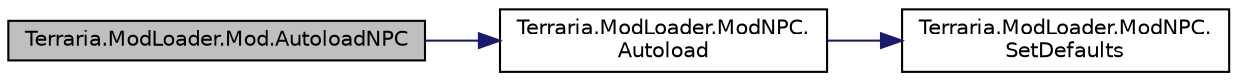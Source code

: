 digraph "Terraria.ModLoader.Mod.AutoloadNPC"
{
  edge [fontname="Helvetica",fontsize="10",labelfontname="Helvetica",labelfontsize="10"];
  node [fontname="Helvetica",fontsize="10",shape=record];
  rankdir="LR";
  Node151 [label="Terraria.ModLoader.Mod.AutoloadNPC",height=0.2,width=0.4,color="black", fillcolor="grey75", style="filled", fontcolor="black"];
  Node151 -> Node152 [color="midnightblue",fontsize="10",style="solid",fontname="Helvetica"];
  Node152 [label="Terraria.ModLoader.ModNPC.\lAutoload",height=0.2,width=0.4,color="black", fillcolor="white", style="filled",URL="$class_terraria_1_1_mod_loader_1_1_mod_n_p_c.html#aa43d4aa4654be6dc8805520434a8a761",tooltip="Allows you to automatically load an NPC instead of using Mod.AddNPC. Return true to allow autoloading..."];
  Node152 -> Node153 [color="midnightblue",fontsize="10",style="solid",fontname="Helvetica"];
  Node153 [label="Terraria.ModLoader.ModNPC.\lSetDefaults",height=0.2,width=0.4,color="black", fillcolor="white", style="filled",URL="$class_terraria_1_1_mod_loader_1_1_mod_n_p_c.html#a90c57527bfca0ed7f14d88e09f3e498a",tooltip="Allows you to set all your NPC&#39;s properties, such as width, damage, aiStyle, lifeMax, etc. "];
}
